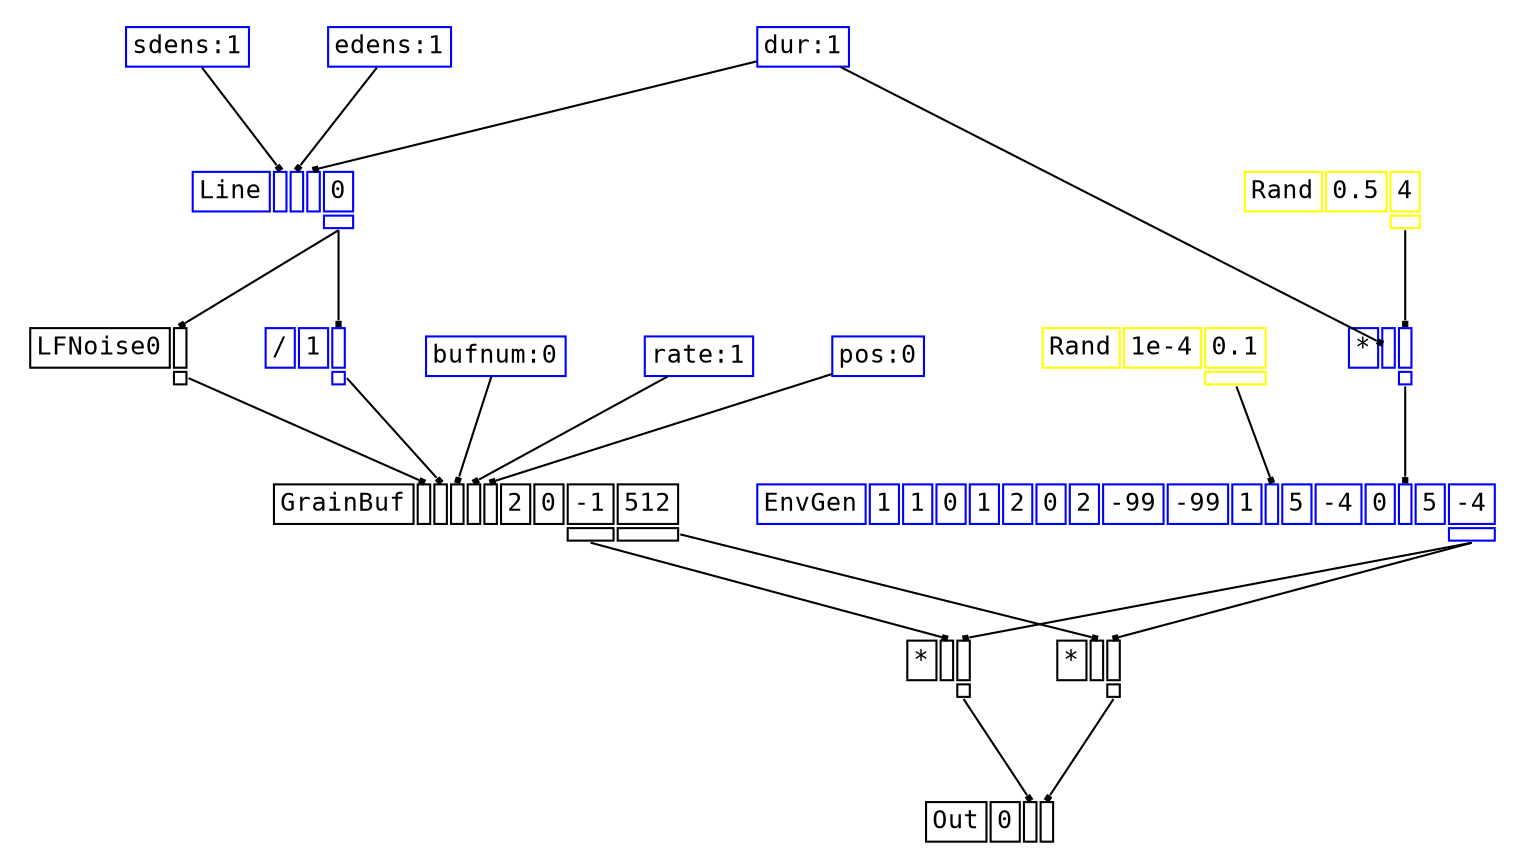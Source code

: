 digraph Anonymous {
graph [splines=false];
node [fontsize=12,fontname="Courier"];
edge [arrowhead=box,arrowsize=0.25];
k_10[shape="plaintext",color="blue",label=<<TABLE BORDER="0" CELLBORDER="1"><TR><TD PORT="o_0">pos:0</TD></TR></TABLE>>];
k_9[shape="plaintext",color="blue",label=<<TABLE BORDER="0" CELLBORDER="1"><TR><TD PORT="o_0">rate:1</TD></TR></TABLE>>];
k_8[shape="plaintext",color="blue",label=<<TABLE BORDER="0" CELLBORDER="1"><TR><TD PORT="o_0">bufnum:0</TD></TR></TABLE>>];
k_3[shape="plaintext",color="blue",label=<<TABLE BORDER="0" CELLBORDER="1"><TR><TD PORT="o_0">dur:1</TD></TR></TABLE>>];
k_2[shape="plaintext",color="blue",label=<<TABLE BORDER="0" CELLBORDER="1"><TR><TD PORT="o_0">edens:1</TD></TR></TABLE>>];
k_1[shape="plaintext",color="blue",label=<<TABLE BORDER="0" CELLBORDER="1"><TR><TD PORT="o_0">sdens:1</TD></TR></TABLE>>];
u_4[shape="plaintext",color="blue",label=<<TABLE BORDER="0" CELLBORDER="1"><TR><TD>Line</TD><TD PORT="i_0" ID="u_4:i_0"></TD><TD PORT="i_1" ID="u_4:i_1"></TD><TD PORT="i_2" ID="u_4:i_2"></TD><TD ID="u_4:K_3">0</TD></TR><TR><TD BORDER="0"></TD><TD BORDER="0"></TD><TD BORDER="0"></TD><TD BORDER="0"></TD><TD PORT="o_0" ID="u_4:o_0"></TD></TR></TABLE>>];
u_5[shape="plaintext",color="black",label=<<TABLE BORDER="0" CELLBORDER="1"><TR><TD>LFNoise0</TD><TD PORT="i_0" ID="u_5:i_0"></TD></TR><TR><TD BORDER="0"></TD><TD PORT="o_0" ID="u_5:o_0"></TD></TR></TABLE>>];
u_7[shape="plaintext",color="blue",label=<<TABLE BORDER="0" CELLBORDER="1"><TR><TD>/</TD><TD ID="u_7:K_0">1</TD><TD PORT="i_1" ID="u_7:i_1"></TD></TR><TR><TD BORDER="0"></TD><TD BORDER="0"></TD><TD PORT="o_0" ID="u_7:o_0"></TD></TR></TABLE>>];
u_14[shape="plaintext",color="black",label=<<TABLE BORDER="0" CELLBORDER="1"><TR><TD>GrainBuf</TD><TD PORT="i_0" ID="u_14:i_0"></TD><TD PORT="i_1" ID="u_14:i_1"></TD><TD PORT="i_2" ID="u_14:i_2"></TD><TD PORT="i_3" ID="u_14:i_3"></TD><TD PORT="i_4" ID="u_14:i_4"></TD><TD ID="u_14:K_5">2</TD><TD ID="u_14:K_6">0</TD><TD ID="u_14:K_7">-1</TD><TD ID="u_14:K_8">512</TD></TR><TR><TD BORDER="0"></TD><TD BORDER="0"></TD><TD BORDER="0"></TD><TD BORDER="0"></TD><TD BORDER="0"></TD><TD BORDER="0"></TD><TD BORDER="0"></TD><TD BORDER="0"></TD><TD PORT="o_0" ID="u_14:o_0"></TD><TD PORT="o_1" ID="u_14:o_1"></TD></TR></TABLE>>];
u_19[shape="plaintext",color="yellow",label=<<TABLE BORDER="0" CELLBORDER="1"><TR><TD>Rand</TD><TD ID="u_19:K_0">1e-4</TD><TD ID="u_19:K_1">0.1</TD></TR><TR><TD BORDER="0"></TD><TD BORDER="0"></TD><TD PORT="o_0" ID="u_19:o_0"></TD></TR></TABLE>>];
u_24[shape="plaintext",color="yellow",label=<<TABLE BORDER="0" CELLBORDER="1"><TR><TD>Rand</TD><TD ID="u_24:K_0">0.5</TD><TD ID="u_24:K_1">4</TD></TR><TR><TD BORDER="0"></TD><TD BORDER="0"></TD><TD PORT="o_0" ID="u_24:o_0"></TD></TR></TABLE>>];
u_25[shape="plaintext",color="blue",label=<<TABLE BORDER="0" CELLBORDER="1"><TR><TD>*</TD><TD PORT="i_0" ID="u_25:i_0"></TD><TD PORT="i_1" ID="u_25:i_1"></TD></TR><TR><TD BORDER="0"></TD><TD BORDER="0"></TD><TD PORT="o_0" ID="u_25:o_0"></TD></TR></TABLE>>];
u_26[shape="plaintext",color="blue",label=<<TABLE BORDER="0" CELLBORDER="1"><TR><TD>EnvGen</TD><TD ID="u_26:K_0">1</TD><TD ID="u_26:K_1">1</TD><TD ID="u_26:K_2">0</TD><TD ID="u_26:K_3">1</TD><TD ID="u_26:K_4">2</TD><TD ID="u_26:K_5">0</TD><TD ID="u_26:K_6">2</TD><TD ID="u_26:K_7">-99</TD><TD ID="u_26:K_8">-99</TD><TD ID="u_26:K_9">1</TD><TD PORT="i_10" ID="u_26:i_10"></TD><TD ID="u_26:K_11">5</TD><TD ID="u_26:K_12">-4</TD><TD ID="u_26:K_13">0</TD><TD PORT="i_14" ID="u_26:i_14"></TD><TD ID="u_26:K_15">5</TD><TD ID="u_26:K_16">-4</TD></TR><TR><TD BORDER="0"></TD><TD BORDER="0"></TD><TD BORDER="0"></TD><TD BORDER="0"></TD><TD BORDER="0"></TD><TD BORDER="0"></TD><TD BORDER="0"></TD><TD BORDER="0"></TD><TD BORDER="0"></TD><TD BORDER="0"></TD><TD BORDER="0"></TD><TD BORDER="0"></TD><TD BORDER="0"></TD><TD BORDER="0"></TD><TD BORDER="0"></TD><TD BORDER="0"></TD><TD BORDER="0"></TD><TD PORT="o_0" ID="u_26:o_0"></TD></TR></TABLE>>];
u_27[shape="plaintext",color="black",label=<<TABLE BORDER="0" CELLBORDER="1"><TR><TD>*</TD><TD PORT="i_0" ID="u_27:i_0"></TD><TD PORT="i_1" ID="u_27:i_1"></TD></TR><TR><TD BORDER="0"></TD><TD BORDER="0"></TD><TD PORT="o_0" ID="u_27:o_0"></TD></TR></TABLE>>];
u_29[shape="plaintext",color="black",label=<<TABLE BORDER="0" CELLBORDER="1"><TR><TD>*</TD><TD PORT="i_0" ID="u_29:i_0"></TD><TD PORT="i_1" ID="u_29:i_1"></TD></TR><TR><TD BORDER="0"></TD><TD BORDER="0"></TD><TD PORT="o_0" ID="u_29:o_0"></TD></TR></TABLE>>];
u_30[shape="plaintext",color="black",label=<<TABLE BORDER="0" CELLBORDER="1"><TR><TD>Out</TD><TD ID="u_30:K_0">0</TD><TD PORT="i_1" ID="u_30:i_1"></TD><TD PORT="i_2" ID="u_30:i_2"></TD></TR></TABLE>>];
k_1:o_0 -> u_4:i_0;
k_2:o_0 -> u_4:i_1;
k_3:o_0 -> u_4:i_2;
u_4:o_0 -> u_5:i_0;
u_4:o_0 -> u_7:i_1;
u_5:o_0 -> u_14:i_0;
u_7:o_0 -> u_14:i_1;
k_8:o_0 -> u_14:i_2;
k_9:o_0 -> u_14:i_3;
k_10:o_0 -> u_14:i_4;
k_3:o_0 -> u_25:i_0;
u_24:o_0 -> u_25:i_1;
u_19:o_0 -> u_26:i_10;
u_25:o_0 -> u_26:i_14;
u_14:o_0 -> u_27:i_0;
u_26:o_0 -> u_27:i_1;
u_14:o_1 -> u_29:i_0;
u_26:o_0 -> u_29:i_1;
u_27:o_0 -> u_30:i_1;
u_29:o_0 -> u_30:i_2;
}
